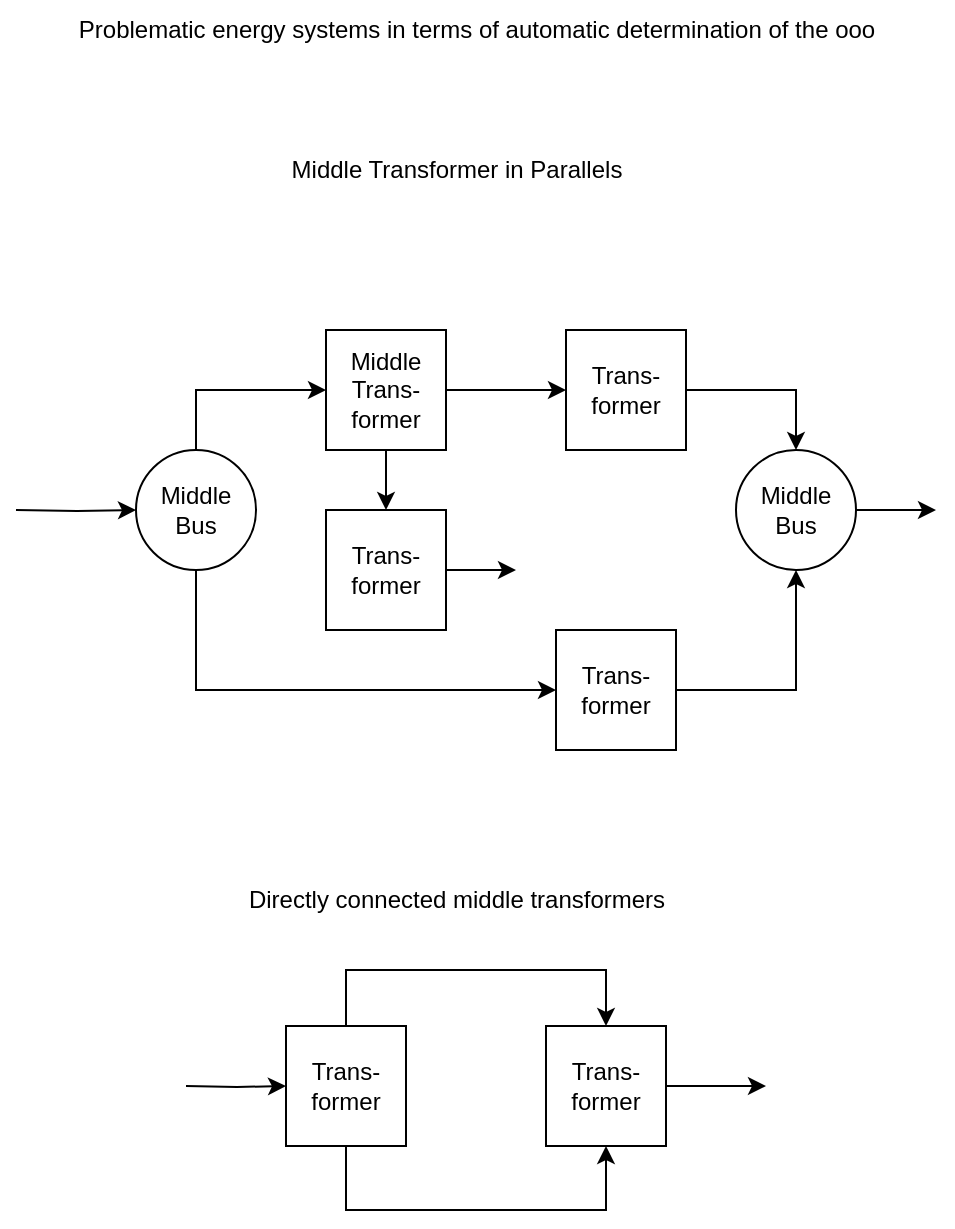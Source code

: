 <mxfile version="20.6.2" type="device"><diagram id="3H2xP5uKBopvndJZnY6-" name="Seite-1"><mxGraphModel dx="-3876" dy="-7347" grid="1" gridSize="10" guides="1" tooltips="1" connect="1" arrows="1" fold="1" page="1" pageScale="1" pageWidth="1654" pageHeight="1169" math="0" shadow="0"><root><mxCell id="0"/><mxCell id="1" parent="0"/><mxCell id="e8C96fmqMuXCuHJOgT-o-2" value="" style="edgeStyle=orthogonalEdgeStyle;rounded=0;orthogonalLoop=1;jettySize=auto;html=1;fontSize=15;fontColor=#141414;startArrow=none;startFill=0;" parent="1" source="e8C96fmqMuXCuHJOgT-o-7" target="e8C96fmqMuXCuHJOgT-o-3" edge="1"><mxGeometry relative="1" as="geometry"/></mxCell><mxCell id="e8C96fmqMuXCuHJOgT-o-3" value="Trans-former" style="rounded=0;whiteSpace=wrap;html=1;" parent="1" vertex="1"><mxGeometry x="5360" y="8360" width="60" height="60" as="geometry"/></mxCell><mxCell id="e8C96fmqMuXCuHJOgT-o-4" value="" style="edgeStyle=orthogonalEdgeStyle;rounded=0;orthogonalLoop=1;jettySize=auto;html=1;fontSize=15;fontColor=#141414;startArrow=none;startFill=0;" parent="1" source="e8C96fmqMuXCuHJOgT-o-3" target="e8C96fmqMuXCuHJOgT-o-6" edge="1"><mxGeometry relative="1" as="geometry"><Array as="points"><mxPoint x="5475" y="8390"/></Array></mxGeometry></mxCell><mxCell id="e8C96fmqMuXCuHJOgT-o-5" style="edgeStyle=orthogonalEdgeStyle;rounded=0;orthogonalLoop=1;jettySize=auto;html=1;fontSize=14;" parent="1" source="e8C96fmqMuXCuHJOgT-o-6" edge="1"><mxGeometry relative="1" as="geometry"><mxPoint x="5545" y="8450" as="targetPoint"/></mxGeometry></mxCell><mxCell id="e8C96fmqMuXCuHJOgT-o-6" value="Middle Bus" style="ellipse;whiteSpace=wrap;html=1;" parent="1" vertex="1"><mxGeometry x="5445" y="8420" width="60" height="60" as="geometry"/></mxCell><mxCell id="e8C96fmqMuXCuHJOgT-o-17" value="" style="edgeStyle=orthogonalEdgeStyle;rounded=0;orthogonalLoop=1;jettySize=auto;html=1;" parent="1" source="e8C96fmqMuXCuHJOgT-o-7" target="e8C96fmqMuXCuHJOgT-o-16" edge="1"><mxGeometry relative="1" as="geometry"/></mxCell><mxCell id="e8C96fmqMuXCuHJOgT-o-7" value="Middle Trans-former" style="rounded=0;whiteSpace=wrap;html=1;" parent="1" vertex="1"><mxGeometry x="5240" y="8360" width="60" height="60" as="geometry"/></mxCell><mxCell id="e8C96fmqMuXCuHJOgT-o-8" value="" style="edgeStyle=orthogonalEdgeStyle;rounded=0;orthogonalLoop=1;jettySize=auto;html=1;fontSize=15;fontColor=#141414;startArrow=none;startFill=0;entryX=0.5;entryY=1;entryDx=0;entryDy=0;exitX=1;exitY=0.5;exitDx=0;exitDy=0;" parent="1" source="e8C96fmqMuXCuHJOgT-o-9" target="e8C96fmqMuXCuHJOgT-o-6" edge="1"><mxGeometry relative="1" as="geometry"><mxPoint x="5479.25" y="8530" as="targetPoint"/><Array as="points"/><mxPoint x="5395" y="8510" as="sourcePoint"/></mxGeometry></mxCell><mxCell id="e8C96fmqMuXCuHJOgT-o-9" value="Trans-former" style="rounded=0;whiteSpace=wrap;html=1;" parent="1" vertex="1"><mxGeometry x="5355" y="8510" width="60" height="60" as="geometry"/></mxCell><mxCell id="e8C96fmqMuXCuHJOgT-o-10" style="edgeStyle=orthogonalEdgeStyle;rounded=0;orthogonalLoop=1;jettySize=auto;html=1;entryX=0;entryY=0.5;entryDx=0;entryDy=0;fontSize=14;" parent="1" source="e8C96fmqMuXCuHJOgT-o-13" target="e8C96fmqMuXCuHJOgT-o-7" edge="1"><mxGeometry relative="1" as="geometry"><Array as="points"><mxPoint x="5175" y="8390"/></Array></mxGeometry></mxCell><mxCell id="e8C96fmqMuXCuHJOgT-o-11" style="edgeStyle=orthogonalEdgeStyle;rounded=0;orthogonalLoop=1;jettySize=auto;html=1;entryX=0;entryY=0.5;entryDx=0;entryDy=0;fontSize=14;exitX=0.5;exitY=1;exitDx=0;exitDy=0;" parent="1" source="e8C96fmqMuXCuHJOgT-o-13" target="e8C96fmqMuXCuHJOgT-o-9" edge="1"><mxGeometry relative="1" as="geometry"><mxPoint x="5155.75" y="8530" as="sourcePoint"/></mxGeometry></mxCell><mxCell id="e8C96fmqMuXCuHJOgT-o-12" style="edgeStyle=orthogonalEdgeStyle;rounded=0;orthogonalLoop=1;jettySize=auto;html=1;fontSize=14;" parent="1" target="e8C96fmqMuXCuHJOgT-o-13" edge="1"><mxGeometry relative="1" as="geometry"><mxPoint x="5085" y="8450" as="sourcePoint"/></mxGeometry></mxCell><mxCell id="e8C96fmqMuXCuHJOgT-o-13" value="Middle Bus" style="ellipse;whiteSpace=wrap;html=1;" parent="1" vertex="1"><mxGeometry x="5145" y="8420" width="60" height="60" as="geometry"/></mxCell><mxCell id="e8C96fmqMuXCuHJOgT-o-14" value="Problematic energy systems in terms of automatic determination of the ooo" style="text;html=1;align=center;verticalAlign=middle;resizable=0;points=[];autosize=1;strokeColor=none;fillColor=none;" parent="1" vertex="1"><mxGeometry x="5105" y="8195" width="420" height="30" as="geometry"/></mxCell><mxCell id="e8C96fmqMuXCuHJOgT-o-27" style="edgeStyle=orthogonalEdgeStyle;rounded=0;orthogonalLoop=1;jettySize=auto;html=1;" parent="1" source="e8C96fmqMuXCuHJOgT-o-16" edge="1"><mxGeometry relative="1" as="geometry"><mxPoint x="5335" y="8480" as="targetPoint"/></mxGeometry></mxCell><mxCell id="e8C96fmqMuXCuHJOgT-o-16" value="Trans-former" style="rounded=0;whiteSpace=wrap;html=1;" parent="1" vertex="1"><mxGeometry x="5240" y="8450" width="60" height="60" as="geometry"/></mxCell><mxCell id="e8C96fmqMuXCuHJOgT-o-19" value="Middle Transformer in Parallels" style="text;html=1;align=center;verticalAlign=middle;resizable=0;points=[];autosize=1;strokeColor=none;fillColor=none;" parent="1" vertex="1"><mxGeometry x="5210" y="8265" width="190" height="30" as="geometry"/></mxCell><mxCell id="e8C96fmqMuXCuHJOgT-o-23" style="edgeStyle=orthogonalEdgeStyle;rounded=0;orthogonalLoop=1;jettySize=auto;html=1;entryX=0.5;entryY=0;entryDx=0;entryDy=0;" parent="1" source="e8C96fmqMuXCuHJOgT-o-21" target="e8C96fmqMuXCuHJOgT-o-22" edge="1"><mxGeometry relative="1" as="geometry"><Array as="points"><mxPoint x="5250" y="8680"/><mxPoint x="5380" y="8680"/></Array></mxGeometry></mxCell><mxCell id="e8C96fmqMuXCuHJOgT-o-24" style="edgeStyle=orthogonalEdgeStyle;rounded=0;orthogonalLoop=1;jettySize=auto;html=1;entryX=0.5;entryY=1;entryDx=0;entryDy=0;" parent="1" source="e8C96fmqMuXCuHJOgT-o-21" target="e8C96fmqMuXCuHJOgT-o-22" edge="1"><mxGeometry relative="1" as="geometry"><Array as="points"><mxPoint x="5250" y="8800"/><mxPoint x="5380" y="8800"/></Array></mxGeometry></mxCell><mxCell id="e8C96fmqMuXCuHJOgT-o-25" style="edgeStyle=orthogonalEdgeStyle;rounded=0;orthogonalLoop=1;jettySize=auto;html=1;" parent="1" target="e8C96fmqMuXCuHJOgT-o-21" edge="1"><mxGeometry relative="1" as="geometry"><mxPoint x="5170" y="8738" as="sourcePoint"/></mxGeometry></mxCell><mxCell id="e8C96fmqMuXCuHJOgT-o-21" value="Trans-former" style="rounded=0;whiteSpace=wrap;html=1;" parent="1" vertex="1"><mxGeometry x="5220" y="8708" width="60" height="60" as="geometry"/></mxCell><mxCell id="e8C96fmqMuXCuHJOgT-o-26" style="edgeStyle=orthogonalEdgeStyle;rounded=0;orthogonalLoop=1;jettySize=auto;html=1;" parent="1" source="e8C96fmqMuXCuHJOgT-o-22" edge="1"><mxGeometry relative="1" as="geometry"><mxPoint x="5460" y="8738" as="targetPoint"/></mxGeometry></mxCell><mxCell id="e8C96fmqMuXCuHJOgT-o-22" value="Trans-former" style="rounded=0;whiteSpace=wrap;html=1;" parent="1" vertex="1"><mxGeometry x="5350" y="8708" width="60" height="60" as="geometry"/></mxCell><mxCell id="e8C96fmqMuXCuHJOgT-o-28" value="Directly connected middle transformers" style="text;html=1;align=center;verticalAlign=middle;resizable=0;points=[];autosize=1;strokeColor=none;fillColor=none;" parent="1" vertex="1"><mxGeometry x="5190" y="8630" width="230" height="30" as="geometry"/></mxCell></root></mxGraphModel></diagram></mxfile>